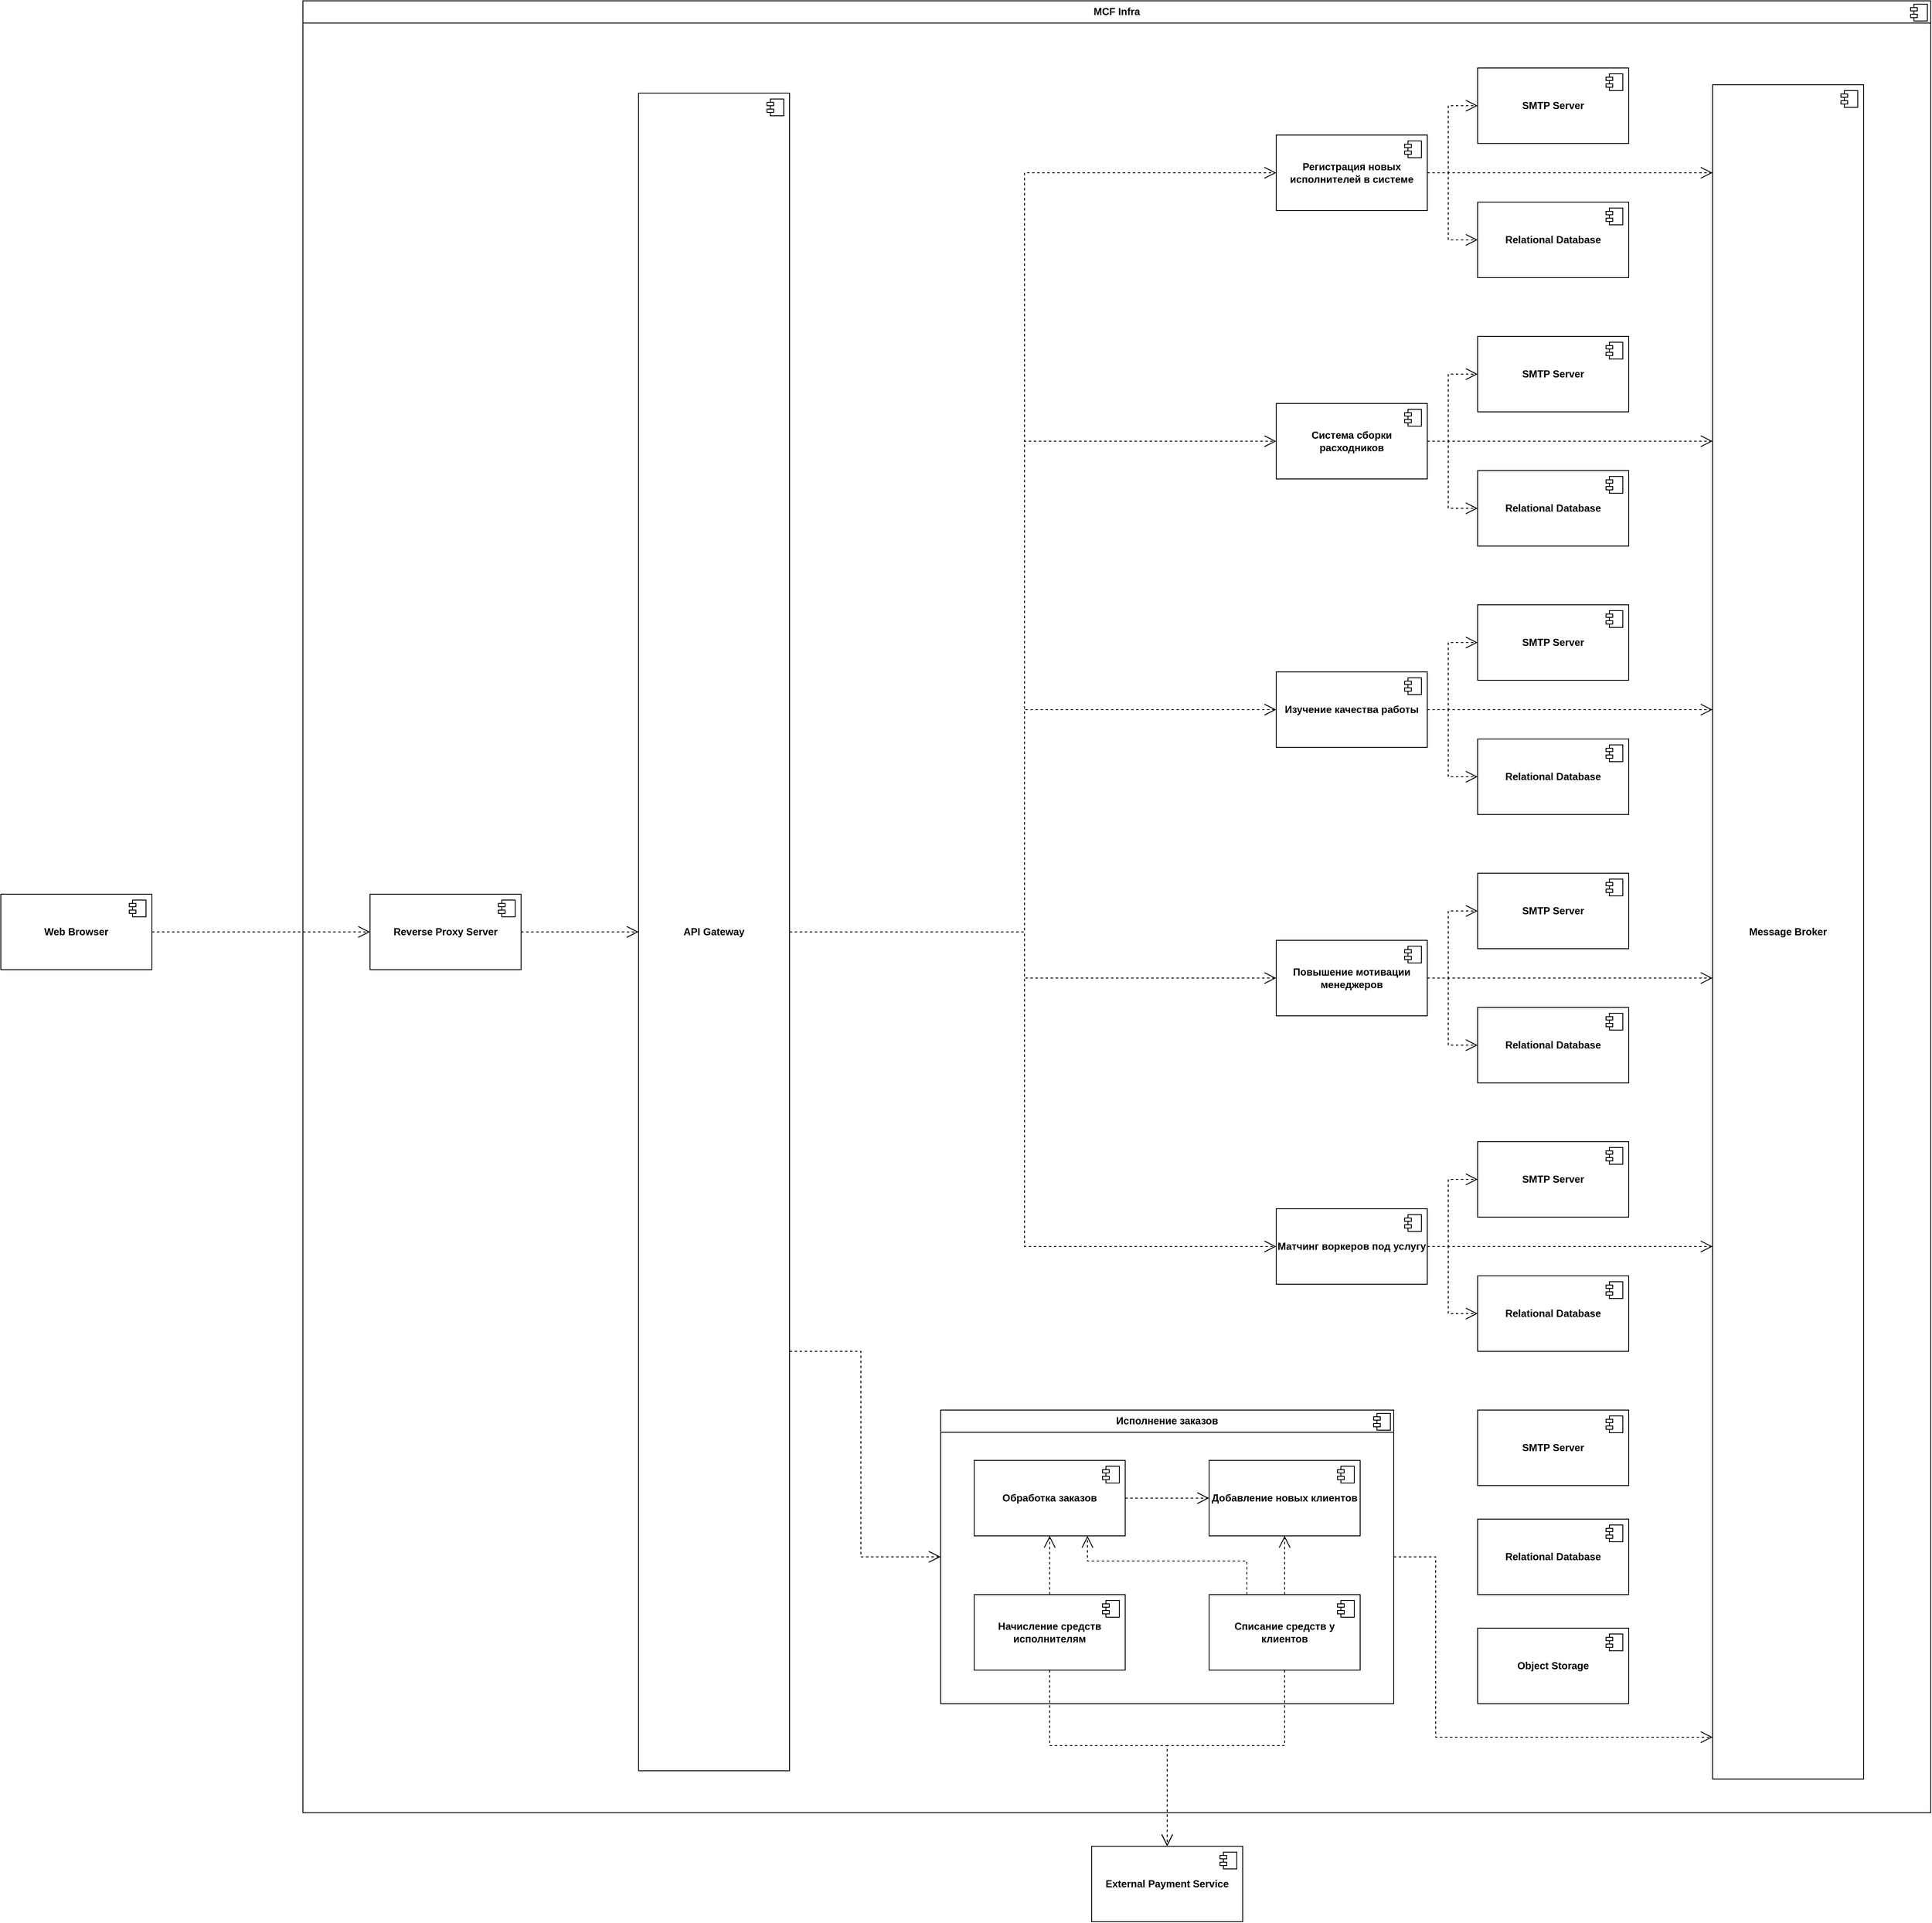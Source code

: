 <mxfile version="26.0.4">
  <diagram name="Страница — 1" id="O7UXKmrHhJbtFQHpw8mE">
    <mxGraphModel dx="4037" dy="1688" grid="1" gridSize="10" guides="1" tooltips="1" connect="1" arrows="1" fold="1" page="1" pageScale="1" pageWidth="1169" pageHeight="827" math="0" shadow="0">
      <root>
        <mxCell id="0" />
        <mxCell id="1" parent="0" />
        <mxCell id="n6vh8ZUvpWAjUFo_drXO-31" style="edgeStyle=orthogonalEdgeStyle;rounded=0;orthogonalLoop=1;jettySize=auto;html=1;entryX=0;entryY=0.5;entryDx=0;entryDy=0;dashed=1;strokeColor=default;align=center;verticalAlign=middle;fontFamily=Helvetica;fontSize=11;fontColor=default;labelBackgroundColor=default;endArrow=open;endSize=12;" parent="1" source="n6vh8ZUvpWAjUFo_drXO-29" target="L1aKWbRL0jlR046Id958-26" edge="1">
          <mxGeometry relative="1" as="geometry" />
        </mxCell>
        <mxCell id="n6vh8ZUvpWAjUFo_drXO-32" style="edgeStyle=orthogonalEdgeStyle;rounded=0;orthogonalLoop=1;jettySize=auto;html=1;dashed=1;strokeColor=default;align=center;verticalAlign=middle;fontFamily=Helvetica;fontSize=11;fontColor=default;labelBackgroundColor=default;endArrow=open;endSize=12;" parent="1" source="n6vh8ZUvpWAjUFo_drXO-29" target="L1aKWbRL0jlR046Id958-28" edge="1">
          <mxGeometry relative="1" as="geometry">
            <Array as="points">
              <mxPoint x="670" y="2015" />
              <mxPoint x="670" y="1885" />
            </Array>
          </mxGeometry>
        </mxCell>
        <mxCell id="n6vh8ZUvpWAjUFo_drXO-33" style="edgeStyle=orthogonalEdgeStyle;rounded=0;orthogonalLoop=1;jettySize=auto;html=1;entryX=0;entryY=0.5;entryDx=0;entryDy=0;dashed=1;strokeColor=default;align=center;verticalAlign=middle;fontFamily=Helvetica;fontSize=11;fontColor=default;labelBackgroundColor=default;endArrow=open;endSize=12;" parent="1" source="n6vh8ZUvpWAjUFo_drXO-29" target="L1aKWbRL0jlR046Id958-50" edge="1">
          <mxGeometry relative="1" as="geometry">
            <Array as="points">
              <mxPoint x="670" y="2015" />
              <mxPoint x="670" y="2145" />
            </Array>
          </mxGeometry>
        </mxCell>
        <mxCell id="L1aKWbRL0jlR046Id958-48" value="&lt;p style=&quot;margin:0px;margin-top:6px;text-align:center;&quot;&gt;&lt;b&gt;MCF Infra&lt;/b&gt;&lt;/p&gt;&lt;hr size=&quot;1&quot; style=&quot;border-style:solid;&quot;&gt;&lt;p style=&quot;margin:0px;margin-left:8px;&quot;&gt;&lt;br&gt;&lt;/p&gt;" style="align=left;overflow=fill;html=1;dropTarget=0;whiteSpace=wrap;fillColor=default;" parent="1" vertex="1">
          <mxGeometry x="-680" y="160" width="1940" height="2160" as="geometry" />
        </mxCell>
        <mxCell id="L1aKWbRL0jlR046Id958-49" value="" style="shape=component;jettyWidth=8;jettyHeight=4;" parent="L1aKWbRL0jlR046Id958-48" vertex="1">
          <mxGeometry x="1" width="20" height="20" relative="1" as="geometry">
            <mxPoint x="-24" y="4" as="offset" />
          </mxGeometry>
        </mxCell>
        <mxCell id="n6vh8ZUvpWAjUFo_drXO-29" value="&lt;p style=&quot;margin:0px;margin-top:6px;text-align:center;&quot;&gt;&lt;b&gt;Исполнение заказов&lt;/b&gt;&lt;/p&gt;&lt;hr size=&quot;1&quot; style=&quot;border-style:solid;&quot;&gt;&lt;p style=&quot;margin:0px;margin-left:8px;&quot;&gt;&lt;br&gt;&lt;/p&gt;" style="align=left;overflow=fill;html=1;dropTarget=0;whiteSpace=wrap;" parent="1" vertex="1">
          <mxGeometry x="80" y="1840" width="540" height="350" as="geometry" />
        </mxCell>
        <mxCell id="n6vh8ZUvpWAjUFo_drXO-30" value="" style="shape=component;jettyWidth=8;jettyHeight=4;" parent="n6vh8ZUvpWAjUFo_drXO-29" vertex="1">
          <mxGeometry x="1" width="20" height="20" relative="1" as="geometry">
            <mxPoint x="-24" y="4" as="offset" />
          </mxGeometry>
        </mxCell>
        <mxCell id="L1aKWbRL0jlR046Id958-26" value="&lt;b&gt;Relational Database&lt;/b&gt;" style="html=1;dropTarget=0;whiteSpace=wrap;" parent="1" vertex="1">
          <mxGeometry x="720" y="1970" width="180" height="90" as="geometry" />
        </mxCell>
        <mxCell id="L1aKWbRL0jlR046Id958-27" value="" style="shape=module;jettyWidth=8;jettyHeight=4;" parent="L1aKWbRL0jlR046Id958-26" vertex="1">
          <mxGeometry x="1" width="20" height="20" relative="1" as="geometry">
            <mxPoint x="-27" y="7" as="offset" />
          </mxGeometry>
        </mxCell>
        <mxCell id="L1aKWbRL0jlR046Id958-28" value="&lt;b&gt;SMTP Server&lt;/b&gt;" style="html=1;dropTarget=0;whiteSpace=wrap;" parent="1" vertex="1">
          <mxGeometry x="720" y="1840" width="180" height="90" as="geometry" />
        </mxCell>
        <mxCell id="L1aKWbRL0jlR046Id958-29" value="" style="shape=module;jettyWidth=8;jettyHeight=4;" parent="L1aKWbRL0jlR046Id958-28" vertex="1">
          <mxGeometry x="1" width="20" height="20" relative="1" as="geometry">
            <mxPoint x="-27" y="7" as="offset" />
          </mxGeometry>
        </mxCell>
        <mxCell id="LYflKzHuiO3MuXT4zeJ_-65" style="edgeStyle=orthogonalEdgeStyle;rounded=0;orthogonalLoop=1;jettySize=auto;html=1;entryX=0;entryY=0.5;entryDx=0;entryDy=0;dashed=1;strokeColor=default;align=center;verticalAlign=middle;fontFamily=Helvetica;fontSize=11;fontColor=default;labelBackgroundColor=default;endArrow=open;endSize=12;" edge="1" parent="1" source="L1aKWbRL0jlR046Id958-30" target="GlvITaIUweZwBL05TDau-1">
          <mxGeometry relative="1" as="geometry" />
        </mxCell>
        <mxCell id="L1aKWbRL0jlR046Id958-30" value="&lt;b&gt;Reverse Proxy Server&lt;/b&gt;" style="html=1;dropTarget=0;whiteSpace=wrap;" parent="1" vertex="1">
          <mxGeometry x="-600" y="1225" width="180" height="90" as="geometry" />
        </mxCell>
        <mxCell id="L1aKWbRL0jlR046Id958-31" value="" style="shape=module;jettyWidth=8;jettyHeight=4;" parent="L1aKWbRL0jlR046Id958-30" vertex="1">
          <mxGeometry x="1" width="20" height="20" relative="1" as="geometry">
            <mxPoint x="-27" y="7" as="offset" />
          </mxGeometry>
        </mxCell>
        <mxCell id="L1aKWbRL0jlR046Id958-38" style="edgeStyle=orthogonalEdgeStyle;rounded=0;orthogonalLoop=1;jettySize=auto;html=1;entryX=0;entryY=0.5;entryDx=0;entryDy=0;dashed=1;strokeColor=default;align=center;verticalAlign=middle;fontFamily=Helvetica;fontSize=11;fontColor=default;labelBackgroundColor=default;endArrow=open;endSize=12;" parent="1" source="L1aKWbRL0jlR046Id958-32" target="L1aKWbRL0jlR046Id958-30" edge="1">
          <mxGeometry relative="1" as="geometry" />
        </mxCell>
        <mxCell id="L1aKWbRL0jlR046Id958-32" value="&lt;b&gt;Web Browser&lt;/b&gt;" style="html=1;dropTarget=0;whiteSpace=wrap;" parent="1" vertex="1">
          <mxGeometry x="-1040" y="1225" width="180" height="90" as="geometry" />
        </mxCell>
        <mxCell id="L1aKWbRL0jlR046Id958-33" value="" style="shape=module;jettyWidth=8;jettyHeight=4;" parent="L1aKWbRL0jlR046Id958-32" vertex="1">
          <mxGeometry x="1" width="20" height="20" relative="1" as="geometry">
            <mxPoint x="-27" y="7" as="offset" />
          </mxGeometry>
        </mxCell>
        <mxCell id="L1aKWbRL0jlR046Id958-45" value="&lt;b&gt;External Payment Service&lt;/b&gt;" style="html=1;dropTarget=0;whiteSpace=wrap;" parent="1" vertex="1">
          <mxGeometry x="260" y="2360" width="180" height="90" as="geometry" />
        </mxCell>
        <mxCell id="L1aKWbRL0jlR046Id958-46" value="" style="shape=module;jettyWidth=8;jettyHeight=4;" parent="L1aKWbRL0jlR046Id958-45" vertex="1">
          <mxGeometry x="1" width="20" height="20" relative="1" as="geometry">
            <mxPoint x="-27" y="7" as="offset" />
          </mxGeometry>
        </mxCell>
        <mxCell id="L1aKWbRL0jlR046Id958-50" value="&lt;b&gt;Object Storage&lt;/b&gt;" style="html=1;dropTarget=0;whiteSpace=wrap;" parent="1" vertex="1">
          <mxGeometry x="720" y="2100" width="180" height="90" as="geometry" />
        </mxCell>
        <mxCell id="L1aKWbRL0jlR046Id958-51" value="" style="shape=module;jettyWidth=8;jettyHeight=4;" parent="L1aKWbRL0jlR046Id958-50" vertex="1">
          <mxGeometry x="1" width="20" height="20" relative="1" as="geometry">
            <mxPoint x="-27" y="7" as="offset" />
          </mxGeometry>
        </mxCell>
        <mxCell id="LYflKzHuiO3MuXT4zeJ_-59" style="edgeStyle=orthogonalEdgeStyle;rounded=0;orthogonalLoop=1;jettySize=auto;html=1;dashed=1;strokeColor=default;align=center;verticalAlign=middle;fontFamily=Helvetica;fontSize=11;fontColor=default;labelBackgroundColor=default;endArrow=open;endSize=12;" edge="1" parent="1" source="GlvITaIUweZwBL05TDau-1" target="uvWE7Oe1ghTMDL82STBi-1">
          <mxGeometry relative="1" as="geometry">
            <Array as="points">
              <mxPoint x="180" y="1270" />
              <mxPoint x="180" y="365" />
            </Array>
          </mxGeometry>
        </mxCell>
        <mxCell id="LYflKzHuiO3MuXT4zeJ_-60" style="edgeStyle=orthogonalEdgeStyle;rounded=0;orthogonalLoop=1;jettySize=auto;html=1;dashed=1;strokeColor=default;align=center;verticalAlign=middle;fontFamily=Helvetica;fontSize=11;fontColor=default;labelBackgroundColor=default;endArrow=open;endSize=12;" edge="1" parent="1" source="GlvITaIUweZwBL05TDau-1" target="uvWE7Oe1ghTMDL82STBi-7">
          <mxGeometry relative="1" as="geometry">
            <Array as="points">
              <mxPoint x="180" y="1270" />
              <mxPoint x="180" y="685" />
            </Array>
          </mxGeometry>
        </mxCell>
        <mxCell id="LYflKzHuiO3MuXT4zeJ_-61" style="edgeStyle=orthogonalEdgeStyle;rounded=0;orthogonalLoop=1;jettySize=auto;html=1;dashed=1;strokeColor=default;align=center;verticalAlign=middle;fontFamily=Helvetica;fontSize=11;fontColor=default;labelBackgroundColor=default;endArrow=open;endSize=12;" edge="1" parent="1" source="GlvITaIUweZwBL05TDau-1" target="uvWE7Oe1ghTMDL82STBi-12">
          <mxGeometry relative="1" as="geometry">
            <Array as="points">
              <mxPoint x="180" y="1270" />
              <mxPoint x="180" y="1005" />
            </Array>
          </mxGeometry>
        </mxCell>
        <mxCell id="LYflKzHuiO3MuXT4zeJ_-62" style="edgeStyle=orthogonalEdgeStyle;rounded=0;orthogonalLoop=1;jettySize=auto;html=1;entryX=0;entryY=0.5;entryDx=0;entryDy=0;dashed=1;strokeColor=default;align=center;verticalAlign=middle;fontFamily=Helvetica;fontSize=11;fontColor=default;labelBackgroundColor=default;endArrow=open;endSize=12;" edge="1" parent="1" source="GlvITaIUweZwBL05TDau-1" target="n6vh8ZUvpWAjUFo_drXO-1">
          <mxGeometry relative="1" as="geometry">
            <Array as="points">
              <mxPoint x="180" y="1270" />
              <mxPoint x="180" y="1325" />
            </Array>
          </mxGeometry>
        </mxCell>
        <mxCell id="LYflKzHuiO3MuXT4zeJ_-63" style="edgeStyle=orthogonalEdgeStyle;rounded=0;orthogonalLoop=1;jettySize=auto;html=1;entryX=0;entryY=0.5;entryDx=0;entryDy=0;dashed=1;strokeColor=default;align=center;verticalAlign=middle;fontFamily=Helvetica;fontSize=11;fontColor=default;labelBackgroundColor=default;endArrow=open;endSize=12;" edge="1" parent="1" source="GlvITaIUweZwBL05TDau-1" target="n6vh8ZUvpWAjUFo_drXO-6">
          <mxGeometry relative="1" as="geometry">
            <Array as="points">
              <mxPoint x="180" y="1270" />
              <mxPoint x="180" y="1645" />
            </Array>
          </mxGeometry>
        </mxCell>
        <mxCell id="LYflKzHuiO3MuXT4zeJ_-64" style="edgeStyle=orthogonalEdgeStyle;rounded=0;orthogonalLoop=1;jettySize=auto;html=1;dashed=1;strokeColor=default;align=center;verticalAlign=middle;fontFamily=Helvetica;fontSize=11;fontColor=default;labelBackgroundColor=default;endArrow=open;endSize=12;exitX=1;exitY=0.75;exitDx=0;exitDy=0;" edge="1" parent="1" source="GlvITaIUweZwBL05TDau-1" target="n6vh8ZUvpWAjUFo_drXO-29">
          <mxGeometry relative="1" as="geometry" />
        </mxCell>
        <mxCell id="GlvITaIUweZwBL05TDau-1" value="&lt;b&gt;API Gateway&lt;/b&gt;" style="html=1;dropTarget=0;whiteSpace=wrap;" parent="1" vertex="1">
          <mxGeometry x="-280" y="270" width="180" height="2000" as="geometry" />
        </mxCell>
        <mxCell id="GlvITaIUweZwBL05TDau-2" value="" style="shape=module;jettyWidth=8;jettyHeight=4;" parent="GlvITaIUweZwBL05TDau-1" vertex="1">
          <mxGeometry x="1" width="20" height="20" relative="1" as="geometry">
            <mxPoint x="-27" y="7" as="offset" />
          </mxGeometry>
        </mxCell>
        <mxCell id="uvWE7Oe1ghTMDL82STBi-5" style="edgeStyle=orthogonalEdgeStyle;rounded=0;orthogonalLoop=1;jettySize=auto;html=1;entryX=0;entryY=0.5;entryDx=0;entryDy=0;dashed=1;strokeColor=default;align=center;verticalAlign=middle;fontFamily=Helvetica;fontSize=11;fontColor=default;labelBackgroundColor=default;endArrow=open;endSize=12;exitX=1;exitY=0.5;exitDx=0;exitDy=0;" parent="1" source="uvWE7Oe1ghTMDL82STBi-1" target="LYflKzHuiO3MuXT4zeJ_-6" edge="1">
          <mxGeometry relative="1" as="geometry" />
        </mxCell>
        <mxCell id="LYflKzHuiO3MuXT4zeJ_-8" style="edgeStyle=orthogonalEdgeStyle;rounded=0;orthogonalLoop=1;jettySize=auto;html=1;entryX=0;entryY=0.5;entryDx=0;entryDy=0;dashed=1;strokeColor=default;align=center;verticalAlign=middle;fontFamily=Helvetica;fontSize=11;fontColor=default;labelBackgroundColor=default;endArrow=open;endSize=12;" edge="1" parent="1" source="uvWE7Oe1ghTMDL82STBi-1" target="uvWE7Oe1ghTMDL82STBi-3">
          <mxGeometry relative="1" as="geometry" />
        </mxCell>
        <mxCell id="LYflKzHuiO3MuXT4zeJ_-43" style="edgeStyle=orthogonalEdgeStyle;rounded=0;orthogonalLoop=1;jettySize=auto;html=1;dashed=1;strokeColor=default;align=center;verticalAlign=middle;fontFamily=Helvetica;fontSize=11;fontColor=default;labelBackgroundColor=default;endArrow=open;endSize=12;" edge="1" parent="1" source="uvWE7Oe1ghTMDL82STBi-1" target="LYflKzHuiO3MuXT4zeJ_-42">
          <mxGeometry relative="1" as="geometry" />
        </mxCell>
        <mxCell id="uvWE7Oe1ghTMDL82STBi-1" value="&lt;b&gt;Регистрация новых исполнителей в системе&lt;/b&gt;" style="html=1;dropTarget=0;whiteSpace=wrap;" parent="1" vertex="1">
          <mxGeometry x="480" y="320" width="180" height="90" as="geometry" />
        </mxCell>
        <mxCell id="uvWE7Oe1ghTMDL82STBi-2" value="" style="shape=module;jettyWidth=8;jettyHeight=4;" parent="uvWE7Oe1ghTMDL82STBi-1" vertex="1">
          <mxGeometry x="1" width="20" height="20" relative="1" as="geometry">
            <mxPoint x="-27" y="7" as="offset" />
          </mxGeometry>
        </mxCell>
        <mxCell id="uvWE7Oe1ghTMDL82STBi-3" value="&lt;b&gt;Relational Database&lt;/b&gt;" style="html=1;dropTarget=0;whiteSpace=wrap;" parent="1" vertex="1">
          <mxGeometry x="720" y="400" width="180" height="90" as="geometry" />
        </mxCell>
        <mxCell id="uvWE7Oe1ghTMDL82STBi-4" value="" style="shape=module;jettyWidth=8;jettyHeight=4;" parent="uvWE7Oe1ghTMDL82STBi-3" vertex="1">
          <mxGeometry x="1" width="20" height="20" relative="1" as="geometry">
            <mxPoint x="-27" y="7" as="offset" />
          </mxGeometry>
        </mxCell>
        <mxCell id="LYflKzHuiO3MuXT4zeJ_-27" style="edgeStyle=orthogonalEdgeStyle;rounded=0;orthogonalLoop=1;jettySize=auto;html=1;entryX=0;entryY=0.5;entryDx=0;entryDy=0;dashed=1;strokeColor=default;align=center;verticalAlign=middle;fontFamily=Helvetica;fontSize=11;fontColor=default;labelBackgroundColor=default;endArrow=open;endSize=12;" edge="1" parent="1" source="uvWE7Oe1ghTMDL82STBi-7" target="LYflKzHuiO3MuXT4zeJ_-13">
          <mxGeometry relative="1" as="geometry" />
        </mxCell>
        <mxCell id="LYflKzHuiO3MuXT4zeJ_-28" style="edgeStyle=orthogonalEdgeStyle;rounded=0;orthogonalLoop=1;jettySize=auto;html=1;entryX=0;entryY=0.5;entryDx=0;entryDy=0;dashed=1;strokeColor=default;align=center;verticalAlign=middle;fontFamily=Helvetica;fontSize=11;fontColor=default;labelBackgroundColor=default;endArrow=open;endSize=12;" edge="1" parent="1" source="uvWE7Oe1ghTMDL82STBi-7" target="LYflKzHuiO3MuXT4zeJ_-11">
          <mxGeometry relative="1" as="geometry" />
        </mxCell>
        <mxCell id="uvWE7Oe1ghTMDL82STBi-7" value="&lt;b&gt;Система сборки&lt;/b&gt;&lt;div&gt;&lt;b&gt;расходников&lt;/b&gt;&lt;/div&gt;" style="html=1;dropTarget=0;whiteSpace=wrap;" parent="1" vertex="1">
          <mxGeometry x="480" y="640" width="180" height="90" as="geometry" />
        </mxCell>
        <mxCell id="uvWE7Oe1ghTMDL82STBi-8" value="" style="shape=module;jettyWidth=8;jettyHeight=4;" parent="uvWE7Oe1ghTMDL82STBi-7" vertex="1">
          <mxGeometry x="1" width="20" height="20" relative="1" as="geometry">
            <mxPoint x="-27" y="7" as="offset" />
          </mxGeometry>
        </mxCell>
        <mxCell id="LYflKzHuiO3MuXT4zeJ_-29" style="edgeStyle=orthogonalEdgeStyle;rounded=0;orthogonalLoop=1;jettySize=auto;html=1;entryX=0;entryY=0.5;entryDx=0;entryDy=0;dashed=1;strokeColor=default;align=center;verticalAlign=middle;fontFamily=Helvetica;fontSize=11;fontColor=default;labelBackgroundColor=default;endArrow=open;endSize=12;" edge="1" parent="1" source="uvWE7Oe1ghTMDL82STBi-12" target="LYflKzHuiO3MuXT4zeJ_-17">
          <mxGeometry relative="1" as="geometry" />
        </mxCell>
        <mxCell id="LYflKzHuiO3MuXT4zeJ_-30" style="edgeStyle=orthogonalEdgeStyle;rounded=0;orthogonalLoop=1;jettySize=auto;html=1;entryX=0;entryY=0.5;entryDx=0;entryDy=0;dashed=1;strokeColor=default;align=center;verticalAlign=middle;fontFamily=Helvetica;fontSize=11;fontColor=default;labelBackgroundColor=default;endArrow=open;endSize=12;" edge="1" parent="1" source="uvWE7Oe1ghTMDL82STBi-12" target="LYflKzHuiO3MuXT4zeJ_-15">
          <mxGeometry relative="1" as="geometry" />
        </mxCell>
        <mxCell id="uvWE7Oe1ghTMDL82STBi-12" value="&lt;b&gt;Изучение качества работы&lt;/b&gt;" style="html=1;dropTarget=0;whiteSpace=wrap;" parent="1" vertex="1">
          <mxGeometry x="480" y="960" width="180" height="90" as="geometry" />
        </mxCell>
        <mxCell id="uvWE7Oe1ghTMDL82STBi-13" value="" style="shape=module;jettyWidth=8;jettyHeight=4;" parent="uvWE7Oe1ghTMDL82STBi-12" vertex="1">
          <mxGeometry x="1" width="20" height="20" relative="1" as="geometry">
            <mxPoint x="-27" y="7" as="offset" />
          </mxGeometry>
        </mxCell>
        <mxCell id="LYflKzHuiO3MuXT4zeJ_-31" style="edgeStyle=orthogonalEdgeStyle;rounded=0;orthogonalLoop=1;jettySize=auto;html=1;entryX=0;entryY=0.5;entryDx=0;entryDy=0;dashed=1;strokeColor=default;align=center;verticalAlign=middle;fontFamily=Helvetica;fontSize=11;fontColor=default;labelBackgroundColor=default;endArrow=open;endSize=12;" edge="1" parent="1" source="n6vh8ZUvpWAjUFo_drXO-1" target="LYflKzHuiO3MuXT4zeJ_-21">
          <mxGeometry relative="1" as="geometry" />
        </mxCell>
        <mxCell id="LYflKzHuiO3MuXT4zeJ_-32" style="edgeStyle=orthogonalEdgeStyle;rounded=0;orthogonalLoop=1;jettySize=auto;html=1;entryX=0;entryY=0.5;entryDx=0;entryDy=0;dashed=1;strokeColor=default;align=center;verticalAlign=middle;fontFamily=Helvetica;fontSize=11;fontColor=default;labelBackgroundColor=default;endArrow=open;endSize=12;" edge="1" parent="1" source="n6vh8ZUvpWAjUFo_drXO-1" target="LYflKzHuiO3MuXT4zeJ_-19">
          <mxGeometry relative="1" as="geometry" />
        </mxCell>
        <mxCell id="n6vh8ZUvpWAjUFo_drXO-1" value="&lt;b&gt;Повышение мотивации менеджеров&lt;/b&gt;" style="html=1;dropTarget=0;whiteSpace=wrap;" parent="1" vertex="1">
          <mxGeometry x="480" y="1280" width="180" height="90" as="geometry" />
        </mxCell>
        <mxCell id="n6vh8ZUvpWAjUFo_drXO-2" value="" style="shape=module;jettyWidth=8;jettyHeight=4;" parent="n6vh8ZUvpWAjUFo_drXO-1" vertex="1">
          <mxGeometry x="1" width="20" height="20" relative="1" as="geometry">
            <mxPoint x="-27" y="7" as="offset" />
          </mxGeometry>
        </mxCell>
        <mxCell id="LYflKzHuiO3MuXT4zeJ_-33" style="edgeStyle=orthogonalEdgeStyle;rounded=0;orthogonalLoop=1;jettySize=auto;html=1;entryX=0;entryY=0.5;entryDx=0;entryDy=0;dashed=1;strokeColor=default;align=center;verticalAlign=middle;fontFamily=Helvetica;fontSize=11;fontColor=default;labelBackgroundColor=default;endArrow=open;endSize=12;" edge="1" parent="1" source="n6vh8ZUvpWAjUFo_drXO-6" target="LYflKzHuiO3MuXT4zeJ_-25">
          <mxGeometry relative="1" as="geometry" />
        </mxCell>
        <mxCell id="LYflKzHuiO3MuXT4zeJ_-34" style="edgeStyle=orthogonalEdgeStyle;rounded=0;orthogonalLoop=1;jettySize=auto;html=1;entryX=0;entryY=0.5;entryDx=0;entryDy=0;dashed=1;strokeColor=default;align=center;verticalAlign=middle;fontFamily=Helvetica;fontSize=11;fontColor=default;labelBackgroundColor=default;endArrow=open;endSize=12;" edge="1" parent="1" source="n6vh8ZUvpWAjUFo_drXO-6" target="LYflKzHuiO3MuXT4zeJ_-23">
          <mxGeometry relative="1" as="geometry" />
        </mxCell>
        <mxCell id="n6vh8ZUvpWAjUFo_drXO-6" value="&lt;b&gt;Матчинг воркеров под услугу&lt;/b&gt;" style="html=1;dropTarget=0;whiteSpace=wrap;" parent="1" vertex="1">
          <mxGeometry x="480" y="1600" width="180" height="90" as="geometry" />
        </mxCell>
        <mxCell id="n6vh8ZUvpWAjUFo_drXO-7" value="" style="shape=module;jettyWidth=8;jettyHeight=4;" parent="n6vh8ZUvpWAjUFo_drXO-6" vertex="1">
          <mxGeometry x="1" width="20" height="20" relative="1" as="geometry">
            <mxPoint x="-27" y="7" as="offset" />
          </mxGeometry>
        </mxCell>
        <mxCell id="n6vh8ZUvpWAjUFo_drXO-15" value="&lt;b&gt;Message Broker&lt;/b&gt;" style="html=1;dropTarget=0;whiteSpace=wrap;" parent="1" vertex="1">
          <mxGeometry x="1000" y="260" width="180" height="2020" as="geometry" />
        </mxCell>
        <mxCell id="n6vh8ZUvpWAjUFo_drXO-16" value="" style="shape=module;jettyWidth=8;jettyHeight=4;" parent="n6vh8ZUvpWAjUFo_drXO-15" vertex="1">
          <mxGeometry x="1" width="20" height="20" relative="1" as="geometry">
            <mxPoint x="-27" y="7" as="offset" />
          </mxGeometry>
        </mxCell>
        <mxCell id="n6vh8ZUvpWAjUFo_drXO-25" style="edgeStyle=orthogonalEdgeStyle;rounded=0;orthogonalLoop=1;jettySize=auto;html=1;dashed=1;strokeColor=default;align=center;verticalAlign=middle;fontFamily=Helvetica;fontSize=11;fontColor=default;labelBackgroundColor=default;endArrow=open;endSize=12;" parent="1" source="n6vh8ZUvpWAjUFo_drXO-17" target="n6vh8ZUvpWAjUFo_drXO-21" edge="1">
          <mxGeometry relative="1" as="geometry" />
        </mxCell>
        <mxCell id="n6vh8ZUvpWAjUFo_drXO-17" value="&lt;b&gt;Обработка заказов&lt;/b&gt;" style="html=1;dropTarget=0;whiteSpace=wrap;" parent="1" vertex="1">
          <mxGeometry x="120" y="1900" width="180" height="90" as="geometry" />
        </mxCell>
        <mxCell id="n6vh8ZUvpWAjUFo_drXO-18" value="" style="shape=module;jettyWidth=8;jettyHeight=4;" parent="n6vh8ZUvpWAjUFo_drXO-17" vertex="1">
          <mxGeometry x="1" width="20" height="20" relative="1" as="geometry">
            <mxPoint x="-27" y="7" as="offset" />
          </mxGeometry>
        </mxCell>
        <mxCell id="n6vh8ZUvpWAjUFo_drXO-26" style="edgeStyle=orthogonalEdgeStyle;rounded=0;orthogonalLoop=1;jettySize=auto;html=1;dashed=1;strokeColor=default;align=center;verticalAlign=middle;fontFamily=Helvetica;fontSize=11;fontColor=default;labelBackgroundColor=default;endArrow=open;endSize=12;" parent="1" source="n6vh8ZUvpWAjUFo_drXO-19" edge="1">
          <mxGeometry relative="1" as="geometry">
            <mxPoint x="210" y="1990" as="targetPoint" />
          </mxGeometry>
        </mxCell>
        <mxCell id="n6vh8ZUvpWAjUFo_drXO-34" style="edgeStyle=orthogonalEdgeStyle;rounded=0;orthogonalLoop=1;jettySize=auto;html=1;entryX=0.5;entryY=0;entryDx=0;entryDy=0;dashed=1;strokeColor=default;align=center;verticalAlign=middle;fontFamily=Helvetica;fontSize=11;fontColor=default;labelBackgroundColor=default;endArrow=open;endSize=12;" parent="1" source="n6vh8ZUvpWAjUFo_drXO-19" target="L1aKWbRL0jlR046Id958-45" edge="1">
          <mxGeometry relative="1" as="geometry">
            <Array as="points">
              <mxPoint x="210" y="2240" />
              <mxPoint x="350" y="2240" />
            </Array>
          </mxGeometry>
        </mxCell>
        <mxCell id="n6vh8ZUvpWAjUFo_drXO-19" value="&lt;b&gt;Начисление средств исполнителям&lt;/b&gt;" style="html=1;dropTarget=0;whiteSpace=wrap;" parent="1" vertex="1">
          <mxGeometry x="120" y="2060" width="180" height="90" as="geometry" />
        </mxCell>
        <mxCell id="n6vh8ZUvpWAjUFo_drXO-20" value="" style="shape=module;jettyWidth=8;jettyHeight=4;" parent="n6vh8ZUvpWAjUFo_drXO-19" vertex="1">
          <mxGeometry x="1" width="20" height="20" relative="1" as="geometry">
            <mxPoint x="-27" y="7" as="offset" />
          </mxGeometry>
        </mxCell>
        <mxCell id="n6vh8ZUvpWAjUFo_drXO-21" value="&lt;b&gt;Добавление новых клиентов&lt;/b&gt;" style="html=1;dropTarget=0;whiteSpace=wrap;" parent="1" vertex="1">
          <mxGeometry x="400" y="1900" width="180" height="90" as="geometry" />
        </mxCell>
        <mxCell id="n6vh8ZUvpWAjUFo_drXO-22" value="" style="shape=module;jettyWidth=8;jettyHeight=4;" parent="n6vh8ZUvpWAjUFo_drXO-21" vertex="1">
          <mxGeometry x="1" width="20" height="20" relative="1" as="geometry">
            <mxPoint x="-27" y="7" as="offset" />
          </mxGeometry>
        </mxCell>
        <mxCell id="n6vh8ZUvpWAjUFo_drXO-27" style="edgeStyle=orthogonalEdgeStyle;rounded=0;orthogonalLoop=1;jettySize=auto;html=1;entryX=0.75;entryY=1;entryDx=0;entryDy=0;dashed=1;strokeColor=default;align=center;verticalAlign=middle;fontFamily=Helvetica;fontSize=11;fontColor=default;labelBackgroundColor=default;endArrow=open;endSize=12;exitX=0.25;exitY=0;exitDx=0;exitDy=0;" parent="1" source="n6vh8ZUvpWAjUFo_drXO-23" target="n6vh8ZUvpWAjUFo_drXO-17" edge="1">
          <mxGeometry relative="1" as="geometry">
            <Array as="points">
              <mxPoint x="445" y="2020" />
              <mxPoint x="255" y="2020" />
            </Array>
          </mxGeometry>
        </mxCell>
        <mxCell id="n6vh8ZUvpWAjUFo_drXO-28" style="edgeStyle=orthogonalEdgeStyle;rounded=0;orthogonalLoop=1;jettySize=auto;html=1;entryX=0.5;entryY=1;entryDx=0;entryDy=0;dashed=1;strokeColor=default;align=center;verticalAlign=middle;fontFamily=Helvetica;fontSize=11;fontColor=default;labelBackgroundColor=default;endArrow=open;endSize=12;" parent="1" source="n6vh8ZUvpWAjUFo_drXO-23" target="n6vh8ZUvpWAjUFo_drXO-21" edge="1">
          <mxGeometry relative="1" as="geometry" />
        </mxCell>
        <mxCell id="n6vh8ZUvpWAjUFo_drXO-35" style="edgeStyle=orthogonalEdgeStyle;rounded=0;orthogonalLoop=1;jettySize=auto;html=1;entryX=0.5;entryY=0;entryDx=0;entryDy=0;dashed=1;strokeColor=default;align=center;verticalAlign=middle;fontFamily=Helvetica;fontSize=11;fontColor=default;labelBackgroundColor=default;endArrow=open;endSize=12;" parent="1" source="n6vh8ZUvpWAjUFo_drXO-23" target="L1aKWbRL0jlR046Id958-45" edge="1">
          <mxGeometry relative="1" as="geometry">
            <Array as="points">
              <mxPoint x="490" y="2240" />
              <mxPoint x="350" y="2240" />
            </Array>
          </mxGeometry>
        </mxCell>
        <mxCell id="n6vh8ZUvpWAjUFo_drXO-23" value="&lt;b&gt;Списание средств у клиентов&lt;/b&gt;" style="html=1;dropTarget=0;whiteSpace=wrap;" parent="1" vertex="1">
          <mxGeometry x="400" y="2060" width="180" height="90" as="geometry" />
        </mxCell>
        <mxCell id="n6vh8ZUvpWAjUFo_drXO-24" value="" style="shape=module;jettyWidth=8;jettyHeight=4;" parent="n6vh8ZUvpWAjUFo_drXO-23" vertex="1">
          <mxGeometry x="1" width="20" height="20" relative="1" as="geometry">
            <mxPoint x="-27" y="7" as="offset" />
          </mxGeometry>
        </mxCell>
        <mxCell id="LYflKzHuiO3MuXT4zeJ_-6" value="&lt;b&gt;SMTP Server&lt;/b&gt;" style="html=1;dropTarget=0;whiteSpace=wrap;" vertex="1" parent="1">
          <mxGeometry x="720" y="240" width="180" height="90" as="geometry" />
        </mxCell>
        <mxCell id="LYflKzHuiO3MuXT4zeJ_-7" value="" style="shape=module;jettyWidth=8;jettyHeight=4;" vertex="1" parent="LYflKzHuiO3MuXT4zeJ_-6">
          <mxGeometry x="1" width="20" height="20" relative="1" as="geometry">
            <mxPoint x="-27" y="7" as="offset" />
          </mxGeometry>
        </mxCell>
        <mxCell id="LYflKzHuiO3MuXT4zeJ_-11" value="&lt;b&gt;Relational Database&lt;/b&gt;" style="html=1;dropTarget=0;whiteSpace=wrap;" vertex="1" parent="1">
          <mxGeometry x="720" y="720" width="180" height="90" as="geometry" />
        </mxCell>
        <mxCell id="LYflKzHuiO3MuXT4zeJ_-12" value="" style="shape=module;jettyWidth=8;jettyHeight=4;" vertex="1" parent="LYflKzHuiO3MuXT4zeJ_-11">
          <mxGeometry x="1" width="20" height="20" relative="1" as="geometry">
            <mxPoint x="-27" y="7" as="offset" />
          </mxGeometry>
        </mxCell>
        <mxCell id="LYflKzHuiO3MuXT4zeJ_-13" value="&lt;b&gt;SMTP Server&lt;/b&gt;" style="html=1;dropTarget=0;whiteSpace=wrap;" vertex="1" parent="1">
          <mxGeometry x="720" y="560" width="180" height="90" as="geometry" />
        </mxCell>
        <mxCell id="LYflKzHuiO3MuXT4zeJ_-14" value="" style="shape=module;jettyWidth=8;jettyHeight=4;" vertex="1" parent="LYflKzHuiO3MuXT4zeJ_-13">
          <mxGeometry x="1" width="20" height="20" relative="1" as="geometry">
            <mxPoint x="-27" y="7" as="offset" />
          </mxGeometry>
        </mxCell>
        <mxCell id="LYflKzHuiO3MuXT4zeJ_-15" value="&lt;b&gt;Relational Database&lt;/b&gt;" style="html=1;dropTarget=0;whiteSpace=wrap;" vertex="1" parent="1">
          <mxGeometry x="720" y="1040" width="180" height="90" as="geometry" />
        </mxCell>
        <mxCell id="LYflKzHuiO3MuXT4zeJ_-16" value="" style="shape=module;jettyWidth=8;jettyHeight=4;" vertex="1" parent="LYflKzHuiO3MuXT4zeJ_-15">
          <mxGeometry x="1" width="20" height="20" relative="1" as="geometry">
            <mxPoint x="-27" y="7" as="offset" />
          </mxGeometry>
        </mxCell>
        <mxCell id="LYflKzHuiO3MuXT4zeJ_-17" value="&lt;b&gt;SMTP Server&lt;/b&gt;" style="html=1;dropTarget=0;whiteSpace=wrap;" vertex="1" parent="1">
          <mxGeometry x="720" y="880" width="180" height="90" as="geometry" />
        </mxCell>
        <mxCell id="LYflKzHuiO3MuXT4zeJ_-18" value="" style="shape=module;jettyWidth=8;jettyHeight=4;" vertex="1" parent="LYflKzHuiO3MuXT4zeJ_-17">
          <mxGeometry x="1" width="20" height="20" relative="1" as="geometry">
            <mxPoint x="-27" y="7" as="offset" />
          </mxGeometry>
        </mxCell>
        <mxCell id="LYflKzHuiO3MuXT4zeJ_-19" value="&lt;b&gt;Relational Database&lt;/b&gt;" style="html=1;dropTarget=0;whiteSpace=wrap;" vertex="1" parent="1">
          <mxGeometry x="720" y="1360" width="180" height="90" as="geometry" />
        </mxCell>
        <mxCell id="LYflKzHuiO3MuXT4zeJ_-20" value="" style="shape=module;jettyWidth=8;jettyHeight=4;" vertex="1" parent="LYflKzHuiO3MuXT4zeJ_-19">
          <mxGeometry x="1" width="20" height="20" relative="1" as="geometry">
            <mxPoint x="-27" y="7" as="offset" />
          </mxGeometry>
        </mxCell>
        <mxCell id="LYflKzHuiO3MuXT4zeJ_-21" value="&lt;b&gt;SMTP Server&lt;/b&gt;" style="html=1;dropTarget=0;whiteSpace=wrap;" vertex="1" parent="1">
          <mxGeometry x="720" y="1200" width="180" height="90" as="geometry" />
        </mxCell>
        <mxCell id="LYflKzHuiO3MuXT4zeJ_-22" value="" style="shape=module;jettyWidth=8;jettyHeight=4;" vertex="1" parent="LYflKzHuiO3MuXT4zeJ_-21">
          <mxGeometry x="1" width="20" height="20" relative="1" as="geometry">
            <mxPoint x="-27" y="7" as="offset" />
          </mxGeometry>
        </mxCell>
        <mxCell id="LYflKzHuiO3MuXT4zeJ_-23" value="&lt;b&gt;Relational Database&lt;/b&gt;" style="html=1;dropTarget=0;whiteSpace=wrap;" vertex="1" parent="1">
          <mxGeometry x="720" y="1680" width="180" height="90" as="geometry" />
        </mxCell>
        <mxCell id="LYflKzHuiO3MuXT4zeJ_-24" value="" style="shape=module;jettyWidth=8;jettyHeight=4;" vertex="1" parent="LYflKzHuiO3MuXT4zeJ_-23">
          <mxGeometry x="1" width="20" height="20" relative="1" as="geometry">
            <mxPoint x="-27" y="7" as="offset" />
          </mxGeometry>
        </mxCell>
        <mxCell id="LYflKzHuiO3MuXT4zeJ_-25" value="&lt;b&gt;SMTP Server&lt;/b&gt;" style="html=1;dropTarget=0;whiteSpace=wrap;" vertex="1" parent="1">
          <mxGeometry x="720" y="1520" width="180" height="90" as="geometry" />
        </mxCell>
        <mxCell id="LYflKzHuiO3MuXT4zeJ_-26" value="" style="shape=module;jettyWidth=8;jettyHeight=4;" vertex="1" parent="LYflKzHuiO3MuXT4zeJ_-25">
          <mxGeometry x="1" width="20" height="20" relative="1" as="geometry">
            <mxPoint x="-27" y="7" as="offset" />
          </mxGeometry>
        </mxCell>
        <mxCell id="LYflKzHuiO3MuXT4zeJ_-42" value="" style="shape=waypoint;sketch=0;size=6;pointerEvents=1;points=[];fillColor=none;resizable=0;rotatable=0;perimeter=centerPerimeter;snapToPoint=1;strokeColor=none;" vertex="1" parent="1">
          <mxGeometry x="990" y="355" width="20" height="20" as="geometry" />
        </mxCell>
        <mxCell id="LYflKzHuiO3MuXT4zeJ_-44" value="" style="shape=waypoint;sketch=0;size=6;pointerEvents=1;points=[];fillColor=none;resizable=0;rotatable=0;perimeter=centerPerimeter;snapToPoint=1;strokeColor=none;" vertex="1" parent="1">
          <mxGeometry x="990" y="675" width="20" height="20" as="geometry" />
        </mxCell>
        <mxCell id="LYflKzHuiO3MuXT4zeJ_-45" style="edgeStyle=orthogonalEdgeStyle;rounded=0;orthogonalLoop=1;jettySize=auto;html=1;entryX=0.293;entryY=0.507;entryDx=0;entryDy=0;entryPerimeter=0;dashed=1;strokeColor=default;align=center;verticalAlign=middle;fontFamily=Helvetica;fontSize=11;fontColor=default;labelBackgroundColor=default;endArrow=open;endSize=12;" edge="1" parent="1" source="uvWE7Oe1ghTMDL82STBi-7" target="LYflKzHuiO3MuXT4zeJ_-44">
          <mxGeometry relative="1" as="geometry" />
        </mxCell>
        <mxCell id="LYflKzHuiO3MuXT4zeJ_-46" value="" style="shape=waypoint;sketch=0;size=6;pointerEvents=1;points=[];fillColor=none;resizable=0;rotatable=0;perimeter=centerPerimeter;snapToPoint=1;strokeColor=none;" vertex="1" parent="1">
          <mxGeometry x="990" y="995" width="20" height="20" as="geometry" />
        </mxCell>
        <mxCell id="LYflKzHuiO3MuXT4zeJ_-48" value="" style="shape=waypoint;sketch=0;size=6;pointerEvents=1;points=[];fillColor=none;resizable=0;rotatable=0;perimeter=centerPerimeter;snapToPoint=1;strokeColor=none;" vertex="1" parent="1">
          <mxGeometry x="990" y="1315" width="20" height="20" as="geometry" />
        </mxCell>
        <mxCell id="LYflKzHuiO3MuXT4zeJ_-49" value="" style="shape=waypoint;sketch=0;size=6;pointerEvents=1;points=[];fillColor=none;resizable=0;rotatable=0;perimeter=centerPerimeter;snapToPoint=1;strokeColor=none;" vertex="1" parent="1">
          <mxGeometry x="990" y="1635" width="20" height="20" as="geometry" />
        </mxCell>
        <mxCell id="LYflKzHuiO3MuXT4zeJ_-50" style="edgeStyle=orthogonalEdgeStyle;rounded=0;orthogonalLoop=1;jettySize=auto;html=1;entryX=0.554;entryY=0.767;entryDx=0;entryDy=0;entryPerimeter=0;dashed=1;strokeColor=default;align=center;verticalAlign=middle;fontFamily=Helvetica;fontSize=11;fontColor=default;labelBackgroundColor=default;endArrow=open;endSize=12;" edge="1" parent="1" source="uvWE7Oe1ghTMDL82STBi-12" target="LYflKzHuiO3MuXT4zeJ_-46">
          <mxGeometry relative="1" as="geometry" />
        </mxCell>
        <mxCell id="LYflKzHuiO3MuXT4zeJ_-51" style="edgeStyle=orthogonalEdgeStyle;rounded=0;orthogonalLoop=1;jettySize=auto;html=1;entryX=0.641;entryY=0.159;entryDx=0;entryDy=0;entryPerimeter=0;dashed=1;strokeColor=default;align=center;verticalAlign=middle;fontFamily=Helvetica;fontSize=11;fontColor=default;labelBackgroundColor=default;endArrow=open;endSize=12;" edge="1" parent="1" source="n6vh8ZUvpWAjUFo_drXO-1" target="LYflKzHuiO3MuXT4zeJ_-48">
          <mxGeometry relative="1" as="geometry" />
        </mxCell>
        <mxCell id="LYflKzHuiO3MuXT4zeJ_-52" style="edgeStyle=orthogonalEdgeStyle;rounded=0;orthogonalLoop=1;jettySize=auto;html=1;entryX=0.033;entryY=0.159;entryDx=0;entryDy=0;entryPerimeter=0;dashed=1;strokeColor=default;align=center;verticalAlign=middle;fontFamily=Helvetica;fontSize=11;fontColor=default;labelBackgroundColor=default;endArrow=open;endSize=12;" edge="1" parent="1" source="n6vh8ZUvpWAjUFo_drXO-6" target="LYflKzHuiO3MuXT4zeJ_-49">
          <mxGeometry relative="1" as="geometry" />
        </mxCell>
        <mxCell id="LYflKzHuiO3MuXT4zeJ_-57" value="" style="shape=waypoint;sketch=0;size=6;pointerEvents=1;points=[];fillColor=none;resizable=0;rotatable=0;perimeter=centerPerimeter;snapToPoint=1;strokeColor=none;" vertex="1" parent="1">
          <mxGeometry x="990" y="2220" width="20" height="20" as="geometry" />
        </mxCell>
        <mxCell id="LYflKzHuiO3MuXT4zeJ_-58" style="edgeStyle=orthogonalEdgeStyle;rounded=0;orthogonalLoop=1;jettySize=auto;html=1;entryX=0.7;entryY=0.762;entryDx=0;entryDy=0;entryPerimeter=0;dashed=1;strokeColor=default;align=center;verticalAlign=middle;fontFamily=Helvetica;fontSize=11;fontColor=default;labelBackgroundColor=default;endArrow=open;endSize=12;" edge="1" parent="1" source="n6vh8ZUvpWAjUFo_drXO-29" target="LYflKzHuiO3MuXT4zeJ_-57">
          <mxGeometry relative="1" as="geometry">
            <Array as="points">
              <mxPoint x="670" y="2015" />
              <mxPoint x="670" y="2230" />
            </Array>
          </mxGeometry>
        </mxCell>
      </root>
    </mxGraphModel>
  </diagram>
</mxfile>
